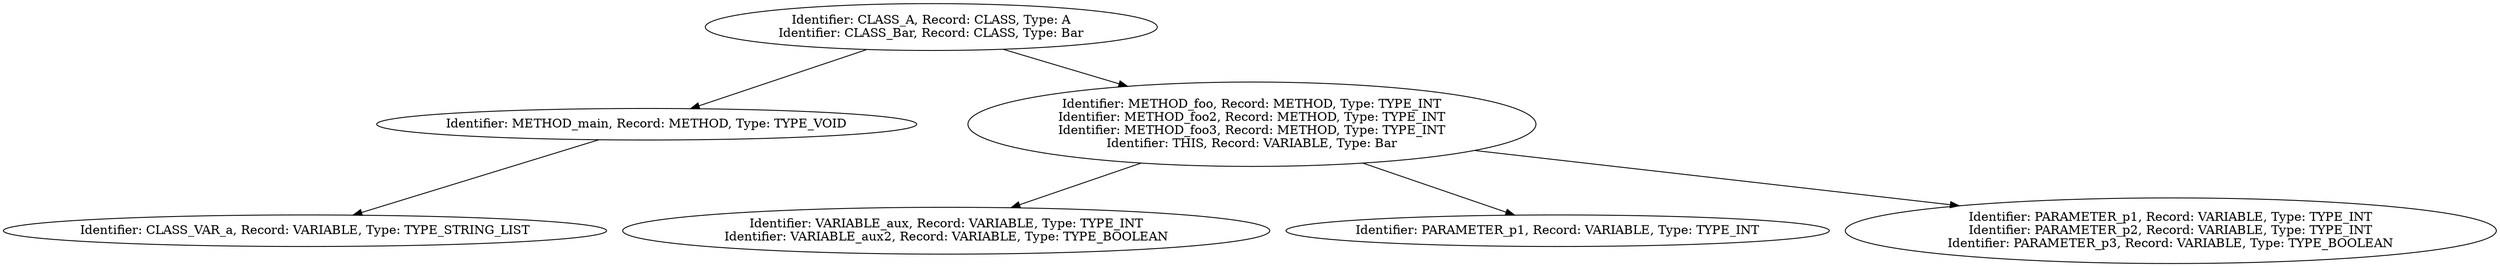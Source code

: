 digraph {
n0 [label="Identifier: CLASS_A, Record: CLASS, Type: A\nIdentifier: CLASS_Bar, Record: CLASS, Type: Bar\n"];
n1 [label="Identifier: METHOD_main, Record: METHOD, Type: TYPE_VOID\n"];
n2 [label="Identifier: CLASS_VAR_a, Record: VARIABLE, Type: TYPE_STRING_LIST\n"];
n1 -> n2
n0 -> n1
n3 [label="Identifier: METHOD_foo, Record: METHOD, Type: TYPE_INT\nIdentifier: METHOD_foo2, Record: METHOD, Type: TYPE_INT\nIdentifier: METHOD_foo3, Record: METHOD, Type: TYPE_INT\nIdentifier: THIS, Record: VARIABLE, Type: Bar\n"];
n4 [label="Identifier: VARIABLE_aux, Record: VARIABLE, Type: TYPE_INT\nIdentifier: VARIABLE_aux2, Record: VARIABLE, Type: TYPE_BOOLEAN\n"];
n3 -> n4
n5 [label="Identifier: PARAMETER_p1, Record: VARIABLE, Type: TYPE_INT\n"];
n3 -> n5
n6 [label="Identifier: PARAMETER_p1, Record: VARIABLE, Type: TYPE_INT\nIdentifier: PARAMETER_p2, Record: VARIABLE, Type: TYPE_INT\nIdentifier: PARAMETER_p3, Record: VARIABLE, Type: TYPE_BOOLEAN\n"];
n3 -> n6
n0 -> n3
}
